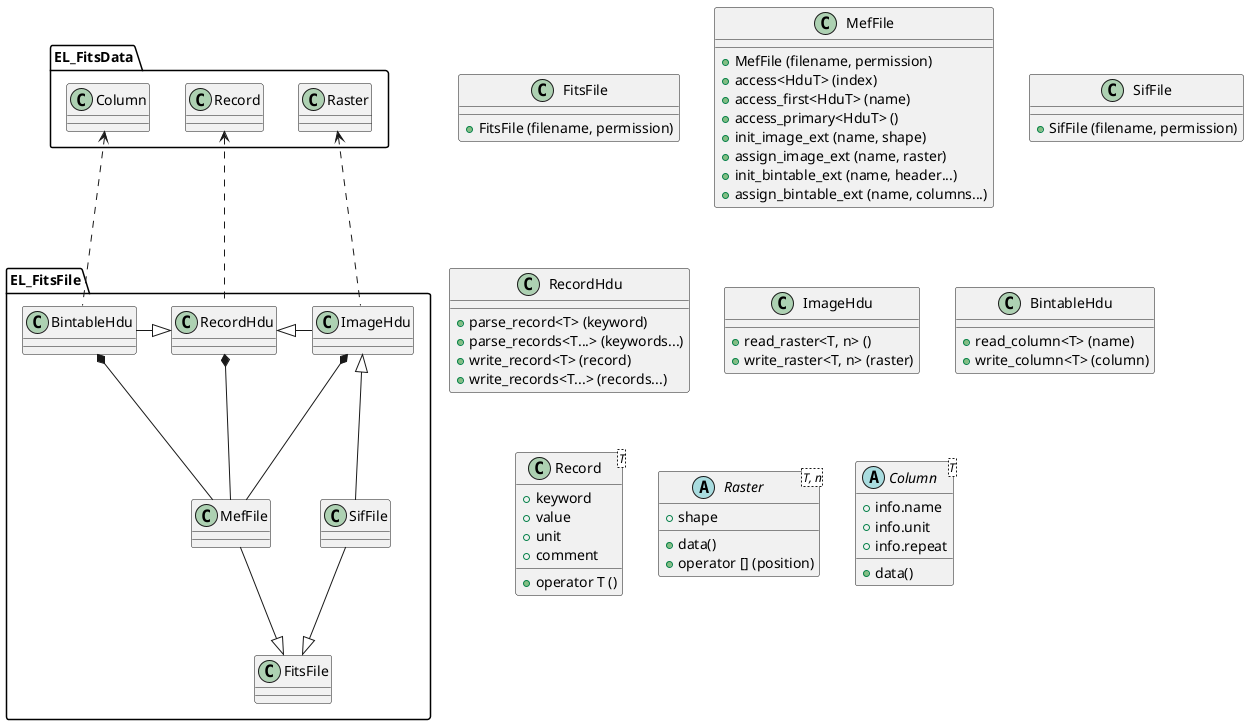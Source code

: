 @startuml End-user API

package EL_FitsFile {

RecordHdu <|- ImageHdu
BintableHdu -|> RecordHdu

BintableHdu *-- MefFile
RecordHdu *-- MefFile
ImageHdu *-- MefFile

MefFile --|> FitsFile
SifFile --|> FitsFile
ImageHdu <|-- SifFile

}

package EL_FitsData {

Raster <.. ImageHdu
Column <.. BintableHdu
Record <.. RecordHdu

}

class FitsFile {
+ FitsFile (filename, permission)
}

class MefFile {
+ MefFile (filename, permission)
+ access<HduT> (index)
+ access_first<HduT> (name)
+ access_primary<HduT> ()
+ init_image_ext (name, shape)
+ assign_image_ext (name, raster)
+ init_bintable_ext (name, header...)
+ assign_bintable_ext (name, columns...)
}

class SifFile {
+ SifFile (filename, permission)
}

class RecordHdu {
+ parse_record<T> (keyword)
+ parse_records<T...> (keywords...)
+ write_record<T> (record)
+ write_records<T...> (records...)
}

class ImageHdu {
+ read_raster<T, n> ()
+ write_raster<T, n> (raster)
}

class BintableHdu {
+ read_column<T> (name)
+ write_column<T> (column)
}

class Record<T> {
+ keyword
+ value
+ unit
+ comment
+ operator T ()
}

abstract class Raster<T, n> {
+ shape
+ data()
+ operator [] (position)
}

abstract class Column<T> {
+ info.name
+ info.unit
+ info.repeat
+ data()
}

@enduml
